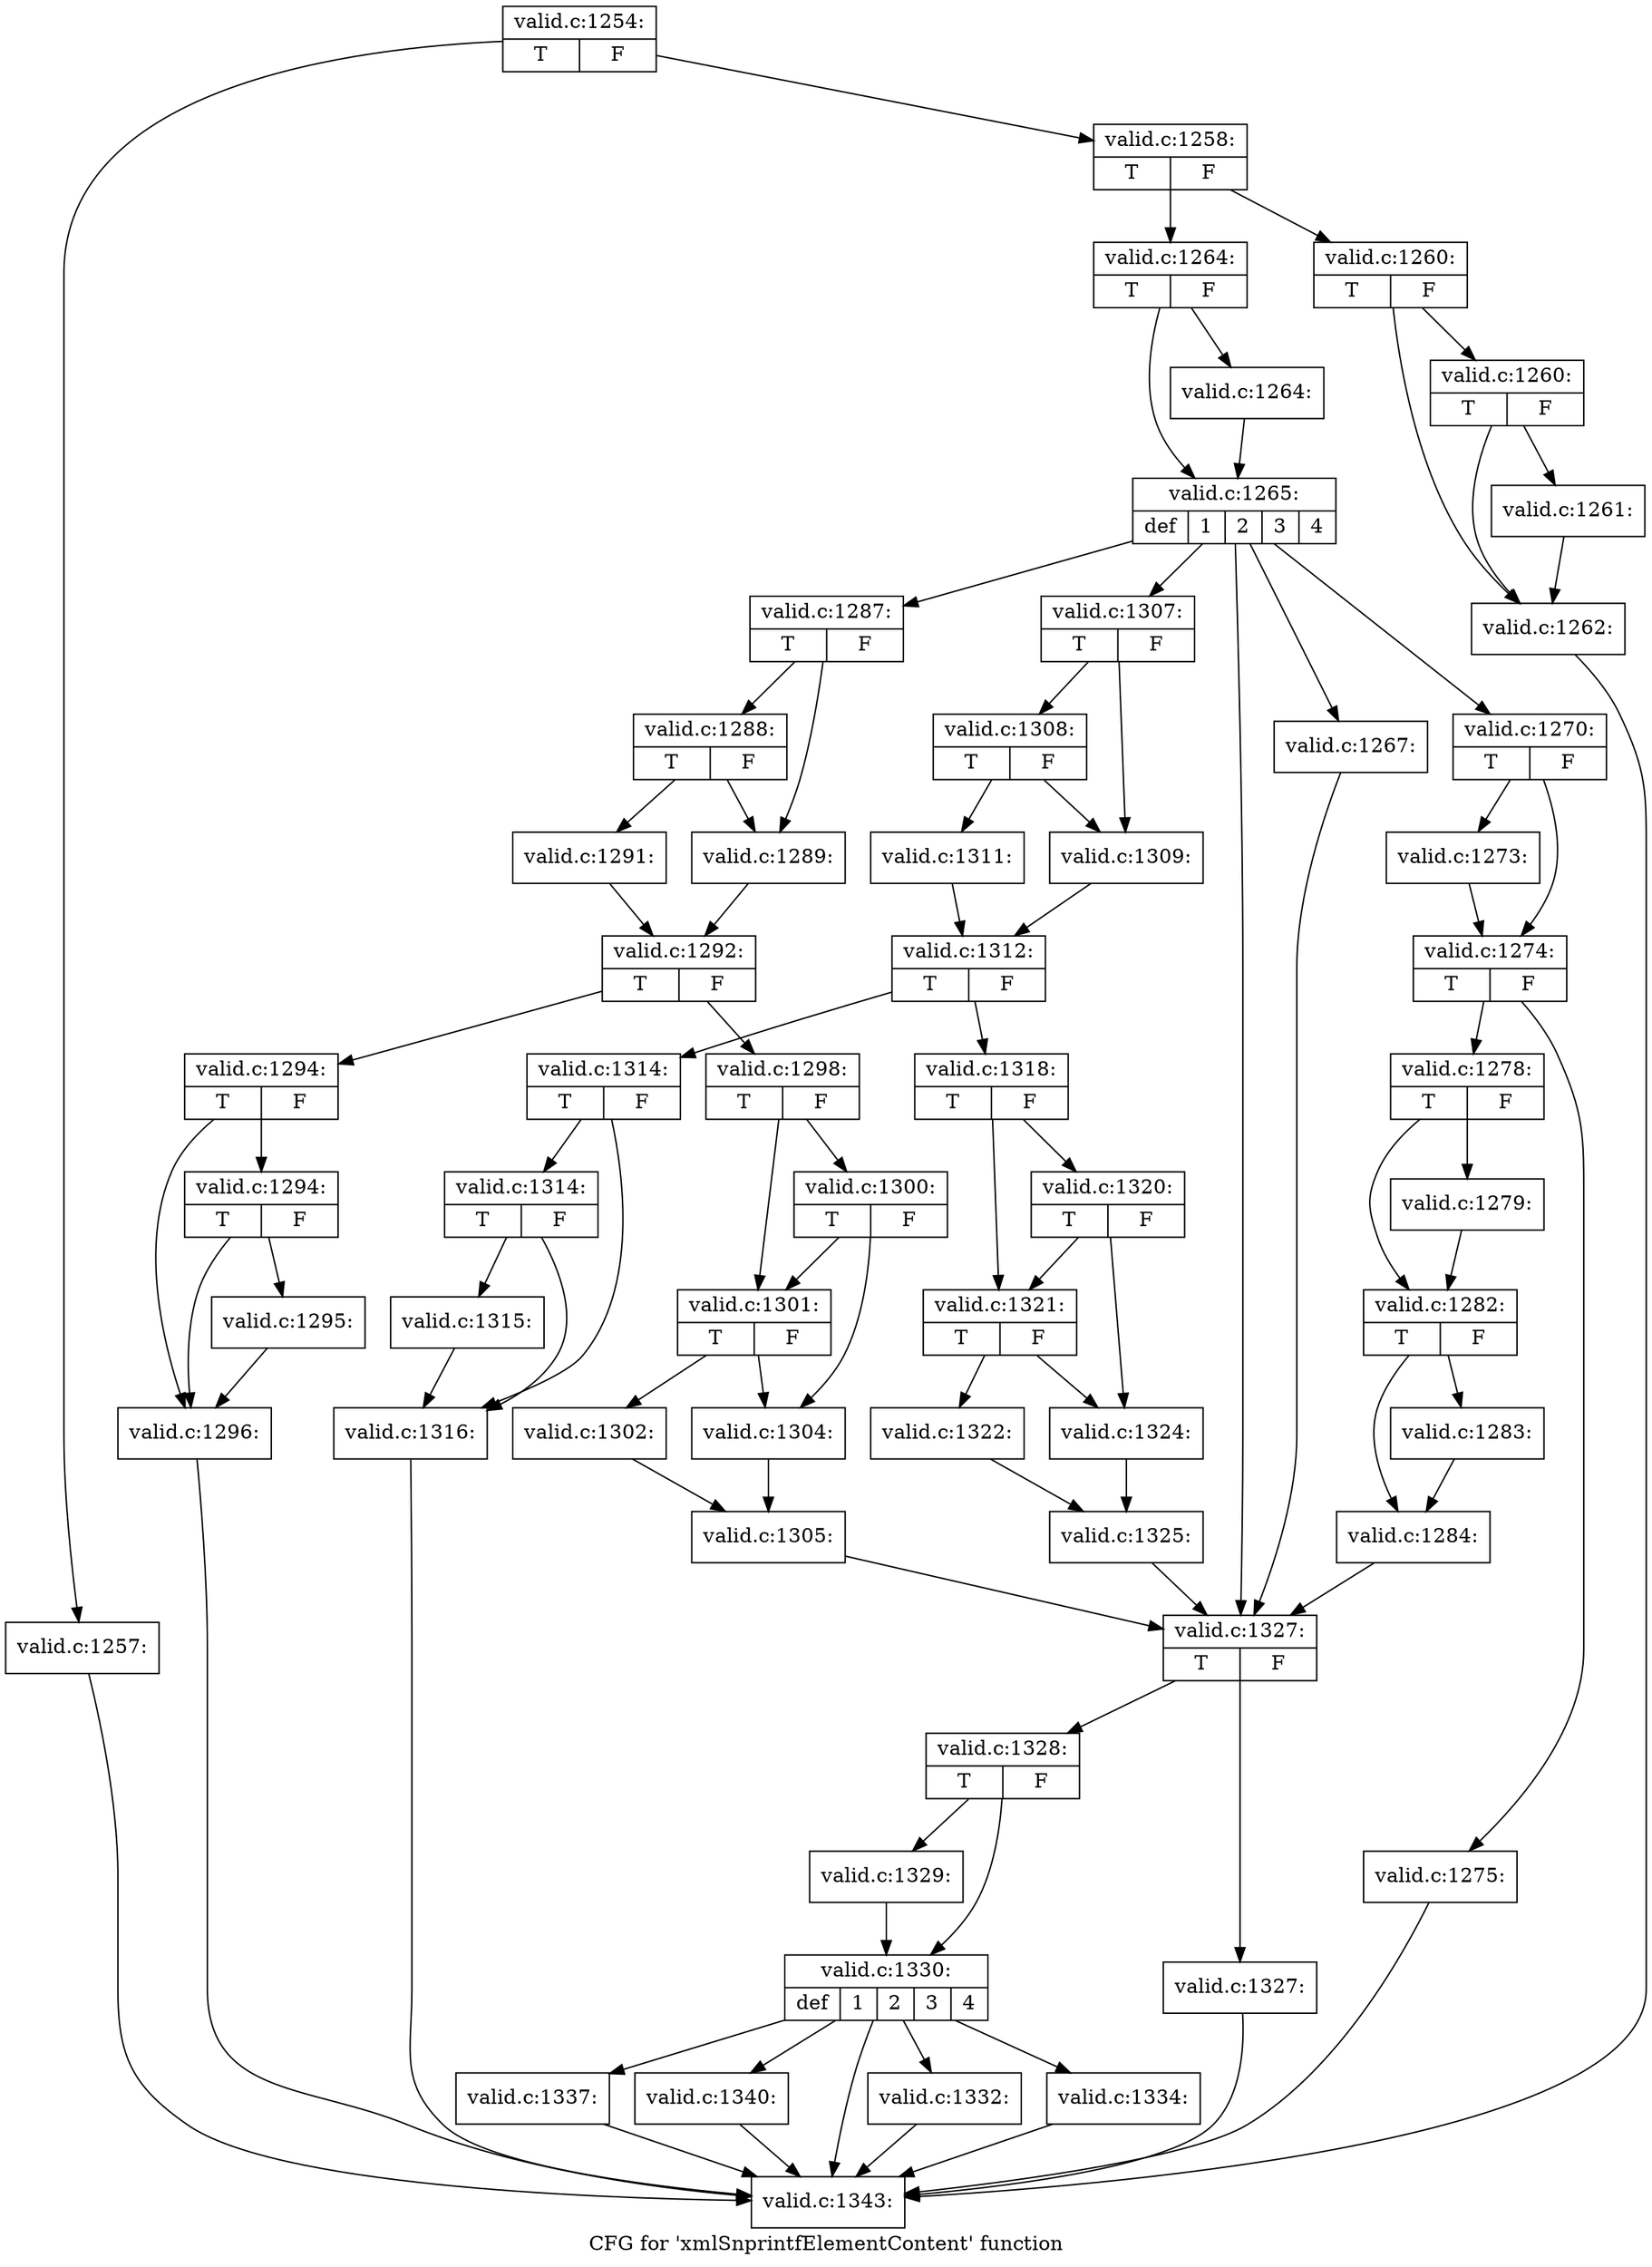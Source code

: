 digraph "CFG for 'xmlSnprintfElementContent' function" {
	label="CFG for 'xmlSnprintfElementContent' function";

	Node0x55fa50c4d830 [shape=record,label="{valid.c:1254:|{<s0>T|<s1>F}}"];
	Node0x55fa50c4d830 -> Node0x55fa50c54c90;
	Node0x55fa50c4d830 -> Node0x55fa50c54ce0;
	Node0x55fa50c54c90 [shape=record,label="{valid.c:1257:}"];
	Node0x55fa50c54c90 -> Node0x55fa50c642b0;
	Node0x55fa50c54ce0 [shape=record,label="{valid.c:1258:|{<s0>T|<s1>F}}"];
	Node0x55fa50c54ce0 -> Node0x55fa50c55990;
	Node0x55fa50c54ce0 -> Node0x55fa50c559e0;
	Node0x55fa50c55990 [shape=record,label="{valid.c:1260:|{<s0>T|<s1>F}}"];
	Node0x55fa50c55990 -> Node0x55fa50c55f90;
	Node0x55fa50c55990 -> Node0x55fa50c55f40;
	Node0x55fa50c55f90 [shape=record,label="{valid.c:1260:|{<s0>T|<s1>F}}"];
	Node0x55fa50c55f90 -> Node0x55fa50c55ef0;
	Node0x55fa50c55f90 -> Node0x55fa50c55f40;
	Node0x55fa50c55ef0 [shape=record,label="{valid.c:1261:}"];
	Node0x55fa50c55ef0 -> Node0x55fa50c55f40;
	Node0x55fa50c55f40 [shape=record,label="{valid.c:1262:}"];
	Node0x55fa50c55f40 -> Node0x55fa50c642b0;
	Node0x55fa50c559e0 [shape=record,label="{valid.c:1264:|{<s0>T|<s1>F}}"];
	Node0x55fa50c559e0 -> Node0x55fa50c56f90;
	Node0x55fa50c559e0 -> Node0x55fa50c56fe0;
	Node0x55fa50c56f90 [shape=record,label="{valid.c:1264:}"];
	Node0x55fa50c56f90 -> Node0x55fa50c56fe0;
	Node0x55fa50c56fe0 [shape=record,label="{valid.c:1265:|{<s0>def|<s1>1|<s2>2|<s3>3|<s4>4}}"];
	Node0x55fa50c56fe0 -> Node0x55fa50c57400;
	Node0x55fa50c56fe0 -> Node0x55fa50c578b0;
	Node0x55fa50c56fe0 -> Node0x55fa50c57bf0;
	Node0x55fa50c56fe0 -> Node0x55fa50c5aa40;
	Node0x55fa50c56fe0 -> Node0x55fa50c55340;
	Node0x55fa50c578b0 [shape=record,label="{valid.c:1267:}"];
	Node0x55fa50c578b0 -> Node0x55fa50c57400;
	Node0x55fa50c57bf0 [shape=record,label="{valid.c:1270:|{<s0>T|<s1>F}}"];
	Node0x55fa50c57bf0 -> Node0x55fa50c58480;
	Node0x55fa50c57bf0 -> Node0x55fa50c584d0;
	Node0x55fa50c58480 [shape=record,label="{valid.c:1273:}"];
	Node0x55fa50c58480 -> Node0x55fa50c584d0;
	Node0x55fa50c584d0 [shape=record,label="{valid.c:1274:|{<s0>T|<s1>F}}"];
	Node0x55fa50c584d0 -> Node0x55fa50c58d30;
	Node0x55fa50c584d0 -> Node0x55fa50c58d80;
	Node0x55fa50c58d30 [shape=record,label="{valid.c:1275:}"];
	Node0x55fa50c58d30 -> Node0x55fa50c642b0;
	Node0x55fa50c58d80 [shape=record,label="{valid.c:1278:|{<s0>T|<s1>F}}"];
	Node0x55fa50c58d80 -> Node0x55fa50c59570;
	Node0x55fa50c58d80 -> Node0x55fa50c595c0;
	Node0x55fa50c59570 [shape=record,label="{valid.c:1279:}"];
	Node0x55fa50c59570 -> Node0x55fa50c595c0;
	Node0x55fa50c595c0 [shape=record,label="{valid.c:1282:|{<s0>T|<s1>F}}"];
	Node0x55fa50c595c0 -> Node0x55fa50c5a160;
	Node0x55fa50c595c0 -> Node0x55fa50c5a1b0;
	Node0x55fa50c5a160 [shape=record,label="{valid.c:1283:}"];
	Node0x55fa50c5a160 -> Node0x55fa50c5a1b0;
	Node0x55fa50c5a1b0 [shape=record,label="{valid.c:1284:}"];
	Node0x55fa50c5a1b0 -> Node0x55fa50c57400;
	Node0x55fa50c5aa40 [shape=record,label="{valid.c:1287:|{<s0>T|<s1>F}}"];
	Node0x55fa50c5aa40 -> Node0x55fa50c5aaf0;
	Node0x55fa50c5aa40 -> Node0x55fa50c5abe0;
	Node0x55fa50c5abe0 [shape=record,label="{valid.c:1288:|{<s0>T|<s1>F}}"];
	Node0x55fa50c5abe0 -> Node0x55fa50c5aaf0;
	Node0x55fa50c5abe0 -> Node0x55fa50c5ab90;
	Node0x55fa50c5aaf0 [shape=record,label="{valid.c:1289:}"];
	Node0x55fa50c5aaf0 -> Node0x55fa50c5ab40;
	Node0x55fa50c5ab90 [shape=record,label="{valid.c:1291:}"];
	Node0x55fa50c5ab90 -> Node0x55fa50c5ab40;
	Node0x55fa50c5ab40 [shape=record,label="{valid.c:1292:|{<s0>T|<s1>F}}"];
	Node0x55fa50c5ab40 -> Node0x55fa50c5c390;
	Node0x55fa50c5ab40 -> Node0x55fa50c5c3e0;
	Node0x55fa50c5c390 [shape=record,label="{valid.c:1294:|{<s0>T|<s1>F}}"];
	Node0x55fa50c5c390 -> Node0x55fa50c5c980;
	Node0x55fa50c5c390 -> Node0x55fa50c5c930;
	Node0x55fa50c5c980 [shape=record,label="{valid.c:1294:|{<s0>T|<s1>F}}"];
	Node0x55fa50c5c980 -> Node0x55fa50c5c8e0;
	Node0x55fa50c5c980 -> Node0x55fa50c5c930;
	Node0x55fa50c5c8e0 [shape=record,label="{valid.c:1295:}"];
	Node0x55fa50c5c8e0 -> Node0x55fa50c5c930;
	Node0x55fa50c5c930 [shape=record,label="{valid.c:1296:}"];
	Node0x55fa50c5c930 -> Node0x55fa50c642b0;
	Node0x55fa50c5c3e0 [shape=record,label="{valid.c:1298:|{<s0>T|<s1>F}}"];
	Node0x55fa50c5c3e0 -> Node0x55fa50c5d9d0;
	Node0x55fa50c5c3e0 -> Node0x55fa50c5da50;
	Node0x55fa50c5da50 [shape=record,label="{valid.c:1300:|{<s0>T|<s1>F}}"];
	Node0x55fa50c5da50 -> Node0x55fa50c5d9d0;
	Node0x55fa50c5da50 -> Node0x55fa50c5d980;
	Node0x55fa50c5d9d0 [shape=record,label="{valid.c:1301:|{<s0>T|<s1>F}}"];
	Node0x55fa50c5d9d0 -> Node0x55fa50c5d8e0;
	Node0x55fa50c5d9d0 -> Node0x55fa50c5d980;
	Node0x55fa50c5d8e0 [shape=record,label="{valid.c:1302:}"];
	Node0x55fa50c5d8e0 -> Node0x55fa50c5d930;
	Node0x55fa50c5d980 [shape=record,label="{valid.c:1304:}"];
	Node0x55fa50c5d980 -> Node0x55fa50c5d930;
	Node0x55fa50c5d930 [shape=record,label="{valid.c:1305:}"];
	Node0x55fa50c5d930 -> Node0x55fa50c57400;
	Node0x55fa50c55340 [shape=record,label="{valid.c:1307:|{<s0>T|<s1>F}}"];
	Node0x55fa50c55340 -> Node0x55fa50c5f010;
	Node0x55fa50c55340 -> Node0x55fa50c5f100;
	Node0x55fa50c5f100 [shape=record,label="{valid.c:1308:|{<s0>T|<s1>F}}"];
	Node0x55fa50c5f100 -> Node0x55fa50c5f010;
	Node0x55fa50c5f100 -> Node0x55fa50c5f0b0;
	Node0x55fa50c5f010 [shape=record,label="{valid.c:1309:}"];
	Node0x55fa50c5f010 -> Node0x55fa50c5f060;
	Node0x55fa50c5f0b0 [shape=record,label="{valid.c:1311:}"];
	Node0x55fa50c5f0b0 -> Node0x55fa50c5f060;
	Node0x55fa50c5f060 [shape=record,label="{valid.c:1312:|{<s0>T|<s1>F}}"];
	Node0x55fa50c5f060 -> Node0x55fa50c606b0;
	Node0x55fa50c5f060 -> Node0x55fa50c60700;
	Node0x55fa50c606b0 [shape=record,label="{valid.c:1314:|{<s0>T|<s1>F}}"];
	Node0x55fa50c606b0 -> Node0x55fa50c60ca0;
	Node0x55fa50c606b0 -> Node0x55fa50c60c50;
	Node0x55fa50c60ca0 [shape=record,label="{valid.c:1314:|{<s0>T|<s1>F}}"];
	Node0x55fa50c60ca0 -> Node0x55fa50c60c00;
	Node0x55fa50c60ca0 -> Node0x55fa50c60c50;
	Node0x55fa50c60c00 [shape=record,label="{valid.c:1315:}"];
	Node0x55fa50c60c00 -> Node0x55fa50c60c50;
	Node0x55fa50c60c50 [shape=record,label="{valid.c:1316:}"];
	Node0x55fa50c60c50 -> Node0x55fa50c642b0;
	Node0x55fa50c60700 [shape=record,label="{valid.c:1318:|{<s0>T|<s1>F}}"];
	Node0x55fa50c60700 -> Node0x55fa50c61cf0;
	Node0x55fa50c60700 -> Node0x55fa50c61d70;
	Node0x55fa50c61d70 [shape=record,label="{valid.c:1320:|{<s0>T|<s1>F}}"];
	Node0x55fa50c61d70 -> Node0x55fa50c61cf0;
	Node0x55fa50c61d70 -> Node0x55fa50c61ca0;
	Node0x55fa50c61cf0 [shape=record,label="{valid.c:1321:|{<s0>T|<s1>F}}"];
	Node0x55fa50c61cf0 -> Node0x55fa50c61c00;
	Node0x55fa50c61cf0 -> Node0x55fa50c61ca0;
	Node0x55fa50c61c00 [shape=record,label="{valid.c:1322:}"];
	Node0x55fa50c61c00 -> Node0x55fa50c61c50;
	Node0x55fa50c61ca0 [shape=record,label="{valid.c:1324:}"];
	Node0x55fa50c61ca0 -> Node0x55fa50c61c50;
	Node0x55fa50c61c50 [shape=record,label="{valid.c:1325:}"];
	Node0x55fa50c61c50 -> Node0x55fa50c57400;
	Node0x55fa50c57400 [shape=record,label="{valid.c:1327:|{<s0>T|<s1>F}}"];
	Node0x55fa50c57400 -> Node0x55fa50c57570;
	Node0x55fa50c57400 -> Node0x55fa50c635e0;
	Node0x55fa50c57570 [shape=record,label="{valid.c:1327:}"];
	Node0x55fa50c57570 -> Node0x55fa50c642b0;
	Node0x55fa50c635e0 [shape=record,label="{valid.c:1328:|{<s0>T|<s1>F}}"];
	Node0x55fa50c635e0 -> Node0x55fa50c63c30;
	Node0x55fa50c635e0 -> Node0x55fa50c63c80;
	Node0x55fa50c63c30 [shape=record,label="{valid.c:1329:}"];
	Node0x55fa50c63c30 -> Node0x55fa50c63c80;
	Node0x55fa50c63c80 [shape=record,label="{valid.c:1330:|{<s0>def|<s1>1|<s2>2|<s3>3|<s4>4}}"];
	Node0x55fa50c63c80 -> Node0x55fa50c642b0;
	Node0x55fa50c63c80 -> Node0x55fa50c64800;
	Node0x55fa50c63c80 -> Node0x55fa50c648e0;
	Node0x55fa50c63c80 -> Node0x55fa50c64c90;
	Node0x55fa50c63c80 -> Node0x55fa50c65870;
	Node0x55fa50c64800 [shape=record,label="{valid.c:1332:}"];
	Node0x55fa50c64800 -> Node0x55fa50c642b0;
	Node0x55fa50c648e0 [shape=record,label="{valid.c:1334:}"];
	Node0x55fa50c648e0 -> Node0x55fa50c642b0;
	Node0x55fa50c64c90 [shape=record,label="{valid.c:1337:}"];
	Node0x55fa50c64c90 -> Node0x55fa50c642b0;
	Node0x55fa50c65870 [shape=record,label="{valid.c:1340:}"];
	Node0x55fa50c65870 -> Node0x55fa50c642b0;
	Node0x55fa50c642b0 [shape=record,label="{valid.c:1343:}"];
}
